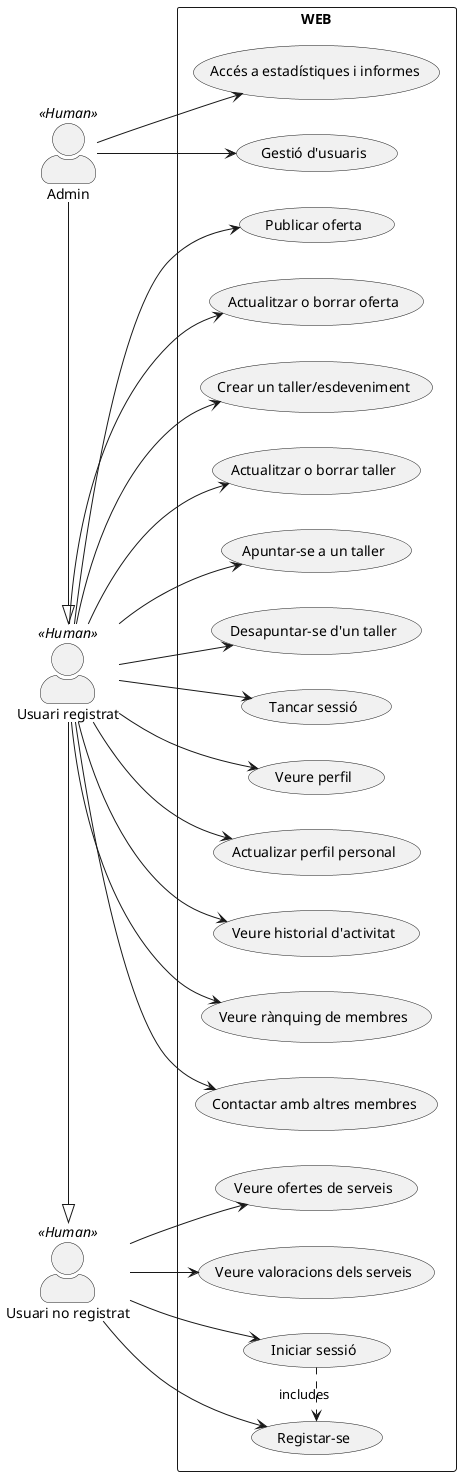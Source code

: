 @startuml diagrama-casos-us

skinparam actorStyle awesome
left to right direction

unloggedUser AS "Usuari no registrat" << Human >>
loggedUser AS "Usuari registrat" << Human >>
admin AS "Admin" << Human >>

admin -|> loggedUser
loggedUser -|> unloggedUser

rectangle WEB {
    (login) AS "Iniciar sessió"
    (register) AS "Registar-se"
    (logout) AS "Tancar sessió"

    (seeProfile) AS "Veure perfil"
    (updateProfile) AS "Actualizar perfil personal"
    (seeHistory) AS "Veure historial d'activitat"

    (seeServices) AS "Veure ofertes de serveis"
    (seeValorations) AS "Veure valoracions dels serveis"
    (seeMembers) AS "Veure rànquing de membres"
    (contact) AS "Contactar amb altres membres"

    (publishService) AS "Publicar oferta"
    (updateService) AS "Actualitzar o borrar oferta"
    (createEvent) AS "Crear un taller/esdeveniment"
    (updateEvent) AS "Actualitzar o borrar taller"
    (subscribeToEvent) AS "Apuntar-se a un taller"
    (unsubscribeToEvent) AS "Desapuntar-se d'un taller"

    (crud) AS "Gestió d'usuaris"
    (seeStadistics) AS "Accés a estadístiques i informes"

    (login) .> (register) : includes
}

unloggedUser --> (login)
unloggedUser --> (register)
unloggedUser --> (seeServices)
unloggedUser --> (seeValorations)

loggedUser --> (logout)
loggedUser --> (seeProfile)
loggedUser --> (updateProfile)
loggedUser --> (seeMembers)
loggedUser --> (contact)
loggedUser --> (publishService)
loggedUser --> (updateService)
loggedUser --> (seeHistory)
loggedUser --> (createEvent)
loggedUser --> (updateEvent)
loggedUser --> (subscribeToEvent)
loggedUser --> (unsubscribeToEvent)

admin --> (crud)
admin -> (seeStadistics)

@enduml